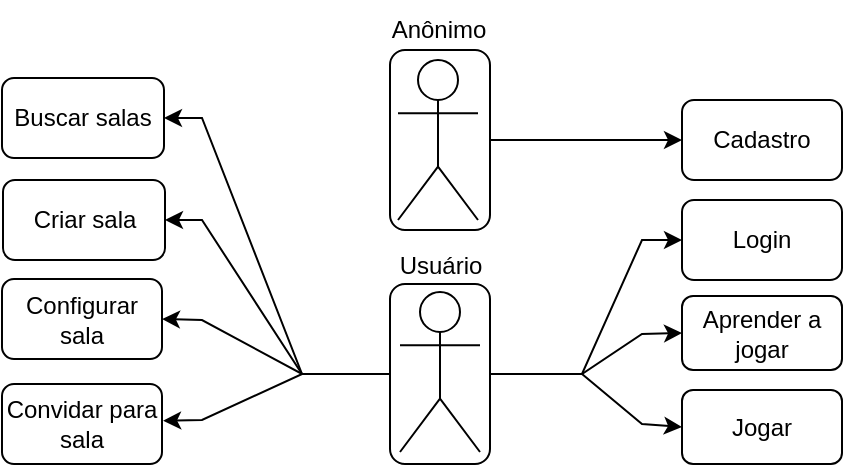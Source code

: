 <?xml version="1.0" encoding="UTF-8"?>
<mxfile version="21.6.8">
  <diagram name="Página-1" id="rqNpSVt-SU37p17YazEi">
    <mxGraphModel dx="-519" dy="170" grid="1" gridSize="5" guides="1" tooltips="1" connect="1" arrows="1" fold="1" page="1" pageScale="1" pageWidth="827" pageHeight="1169" math="0" shadow="0">
      <root>
        <mxCell id="0" />
        <mxCell id="1" parent="0" />
        <mxCell id="BSIZzKA0n8ivkBMpLgAa-1" value="" style="rounded=1;whiteSpace=wrap;html=1;fillColor=none;" vertex="1" parent="1">
          <mxGeometry x="1024" y="30" width="50" height="90" as="geometry" />
        </mxCell>
        <mxCell id="BSIZzKA0n8ivkBMpLgAa-5" value="Usuário" style="shape=umlActor;verticalLabelPosition=top;verticalAlign=bottom;html=1;outlineConnect=0;labelPosition=center;align=center;spacingTop=0;spacingBottom=2;spacing=4;" vertex="1" parent="1">
          <mxGeometry x="1029" y="151" width="40" height="80" as="geometry" />
        </mxCell>
        <mxCell id="BSIZzKA0n8ivkBMpLgAa-6" value="" style="rounded=1;whiteSpace=wrap;html=1;fillColor=none;spacingTop=0;spacing=2;" vertex="1" parent="1">
          <mxGeometry x="1024" y="147" width="50" height="90" as="geometry" />
        </mxCell>
        <mxCell id="BSIZzKA0n8ivkBMpLgAa-7" value="Cadastro" style="rounded=1;whiteSpace=wrap;html=1;fillColor=none;" vertex="1" parent="1">
          <mxGeometry x="1170" y="55" width="80" height="40" as="geometry" />
        </mxCell>
        <mxCell id="BSIZzKA0n8ivkBMpLgAa-8" value="" style="shape=umlActor;verticalLabelPosition=bottom;verticalAlign=top;html=1;outlineConnect=0;" vertex="1" parent="1">
          <mxGeometry x="1028" y="35" width="40" height="80" as="geometry" />
        </mxCell>
        <mxCell id="BSIZzKA0n8ivkBMpLgAa-9" value="" style="endArrow=classic;html=1;rounded=0;curved=1;exitX=1;exitY=0.5;exitDx=0;exitDy=0;entryX=0;entryY=0.5;entryDx=0;entryDy=0;" edge="1" parent="1" source="BSIZzKA0n8ivkBMpLgAa-1" target="BSIZzKA0n8ivkBMpLgAa-7">
          <mxGeometry width="50" height="50" relative="1" as="geometry">
            <mxPoint x="1301.5" y="9.5" as="sourcePoint" />
            <mxPoint x="1351.5" y="-40.5" as="targetPoint" />
          </mxGeometry>
        </mxCell>
        <mxCell id="BSIZzKA0n8ivkBMpLgAa-14" value="Configurar sala" style="rounded=1;whiteSpace=wrap;html=1;fillColor=none;" vertex="1" parent="1">
          <mxGeometry x="830" y="144.5" width="80" height="40" as="geometry" />
        </mxCell>
        <mxCell id="BSIZzKA0n8ivkBMpLgAa-22" value="Buscar salas" style="rounded=1;whiteSpace=wrap;html=1;fillColor=none;" vertex="1" parent="1">
          <mxGeometry x="830" y="44" width="81" height="40" as="geometry" />
        </mxCell>
        <mxCell id="BSIZzKA0n8ivkBMpLgAa-24" value="" style="endArrow=classic;html=1;rounded=0;exitX=0;exitY=0.5;exitDx=0;exitDy=0;entryX=1;entryY=0.5;entryDx=0;entryDy=0;" edge="1" parent="1" target="BSIZzKA0n8ivkBMpLgAa-22" source="BSIZzKA0n8ivkBMpLgAa-6">
          <mxGeometry width="50" height="50" relative="1" as="geometry">
            <mxPoint x="1025" y="158" as="sourcePoint" />
            <mxPoint x="910" y="243" as="targetPoint" />
            <Array as="points">
              <mxPoint x="980" y="192" />
              <mxPoint x="930" y="64" />
            </Array>
          </mxGeometry>
        </mxCell>
        <mxCell id="BSIZzKA0n8ivkBMpLgAa-25" value="" style="endArrow=classic;html=1;rounded=0;entryX=1;entryY=0.5;entryDx=0;entryDy=0;exitX=0;exitY=0.5;exitDx=0;exitDy=0;" edge="1" parent="1" source="BSIZzKA0n8ivkBMpLgAa-6" target="BSIZzKA0n8ivkBMpLgAa-14">
          <mxGeometry width="50" height="50" relative="1" as="geometry">
            <mxPoint x="1015" y="143" as="sourcePoint" />
            <mxPoint x="911" y="243" as="targetPoint" />
            <Array as="points">
              <mxPoint x="980" y="192" />
              <mxPoint x="930" y="165" />
            </Array>
          </mxGeometry>
        </mxCell>
        <mxCell id="BSIZzKA0n8ivkBMpLgAa-26" value="Anônimo" style="text;html=1;align=center;verticalAlign=middle;resizable=0;points=[];autosize=1;strokeColor=none;fillColor=none;" vertex="1" parent="1">
          <mxGeometry x="1013" y="5" width="70" height="30" as="geometry" />
        </mxCell>
        <mxCell id="BSIZzKA0n8ivkBMpLgAa-41" value="Login" style="rounded=1;whiteSpace=wrap;html=1;fillColor=none;" vertex="1" parent="1">
          <mxGeometry x="1170" y="105" width="80" height="40" as="geometry" />
        </mxCell>
        <mxCell id="BSIZzKA0n8ivkBMpLgAa-42" value="" style="endArrow=classic;html=1;rounded=0;exitX=1;exitY=0.5;exitDx=0;exitDy=0;entryX=0;entryY=0.5;entryDx=0;entryDy=0;" edge="1" parent="1" source="BSIZzKA0n8ivkBMpLgAa-6" target="BSIZzKA0n8ivkBMpLgAa-41">
          <mxGeometry width="50" height="50" relative="1" as="geometry">
            <mxPoint x="1105" y="223" as="sourcePoint" />
            <mxPoint x="1100" y="163" as="targetPoint" />
            <Array as="points">
              <mxPoint x="1120" y="192" />
              <mxPoint x="1150" y="125" />
            </Array>
          </mxGeometry>
        </mxCell>
        <mxCell id="BSIZzKA0n8ivkBMpLgAa-47" value="" style="endArrow=classic;html=1;rounded=0;entryX=0;entryY=0.5;entryDx=0;entryDy=0;exitX=1;exitY=0.5;exitDx=0;exitDy=0;" edge="1" parent="1" source="BSIZzKA0n8ivkBMpLgAa-6" target="BSIZzKA0n8ivkBMpLgAa-56">
          <mxGeometry width="50" height="50" relative="1" as="geometry">
            <mxPoint x="1095" y="133" as="sourcePoint" />
            <mxPoint x="1165" y="68" as="targetPoint" />
            <Array as="points">
              <mxPoint x="1120" y="192" />
              <mxPoint x="1150" y="172" />
            </Array>
          </mxGeometry>
        </mxCell>
        <mxCell id="BSIZzKA0n8ivkBMpLgAa-56" value="Aprender a jogar" style="rounded=1;whiteSpace=wrap;html=1;fillColor=none;" vertex="1" parent="1">
          <mxGeometry x="1170" y="153" width="80" height="37" as="geometry" />
        </mxCell>
        <mxCell id="BSIZzKA0n8ivkBMpLgAa-58" value="Jogar" style="rounded=1;whiteSpace=wrap;html=1;fillColor=none;" vertex="1" parent="1">
          <mxGeometry x="1170" y="200" width="80" height="37" as="geometry" />
        </mxCell>
        <mxCell id="BSIZzKA0n8ivkBMpLgAa-59" value="" style="endArrow=classic;html=1;rounded=0;entryX=0;entryY=0.5;entryDx=0;entryDy=0;exitX=1;exitY=0.5;exitDx=0;exitDy=0;" edge="1" parent="1" source="BSIZzKA0n8ivkBMpLgAa-6" target="BSIZzKA0n8ivkBMpLgAa-58">
          <mxGeometry width="50" height="50" relative="1" as="geometry">
            <mxPoint x="1075" y="159" as="sourcePoint" />
            <mxPoint x="1175" y="58" as="targetPoint" />
            <Array as="points">
              <mxPoint x="1120" y="192" />
              <mxPoint x="1150" y="217" />
            </Array>
          </mxGeometry>
        </mxCell>
        <mxCell id="BSIZzKA0n8ivkBMpLgAa-60" value="Criar sala" style="rounded=1;whiteSpace=wrap;html=1;fillColor=none;" vertex="1" parent="1">
          <mxGeometry x="830.5" y="95" width="81" height="40" as="geometry" />
        </mxCell>
        <mxCell id="BSIZzKA0n8ivkBMpLgAa-61" value="" style="endArrow=classic;html=1;rounded=0;exitX=0;exitY=0.5;exitDx=0;exitDy=0;entryX=1;entryY=0.5;entryDx=0;entryDy=0;" edge="1" parent="1" source="BSIZzKA0n8ivkBMpLgAa-6" target="BSIZzKA0n8ivkBMpLgAa-60">
          <mxGeometry width="50" height="50" relative="1" as="geometry">
            <mxPoint x="1034" y="197" as="sourcePoint" />
            <mxPoint x="920" y="103" as="targetPoint" />
            <Array as="points">
              <mxPoint x="980" y="192" />
              <mxPoint x="930" y="115" />
            </Array>
          </mxGeometry>
        </mxCell>
        <mxCell id="BSIZzKA0n8ivkBMpLgAa-62" value="Convidar para sala" style="rounded=1;whiteSpace=wrap;html=1;fillColor=none;" vertex="1" parent="1">
          <mxGeometry x="830" y="197" width="80" height="40" as="geometry" />
        </mxCell>
        <mxCell id="BSIZzKA0n8ivkBMpLgAa-63" value="" style="endArrow=classic;html=1;rounded=0;entryX=1.007;entryY=0.46;entryDx=0;entryDy=0;exitX=0;exitY=0.5;exitDx=0;exitDy=0;entryPerimeter=0;" edge="1" parent="1" source="BSIZzKA0n8ivkBMpLgAa-6" target="BSIZzKA0n8ivkBMpLgAa-62">
          <mxGeometry width="50" height="50" relative="1" as="geometry">
            <mxPoint x="1020" y="150" as="sourcePoint" />
            <mxPoint x="905" y="172" as="targetPoint" />
            <Array as="points">
              <mxPoint x="980" y="192" />
              <mxPoint x="930" y="215" />
            </Array>
          </mxGeometry>
        </mxCell>
      </root>
    </mxGraphModel>
  </diagram>
</mxfile>
